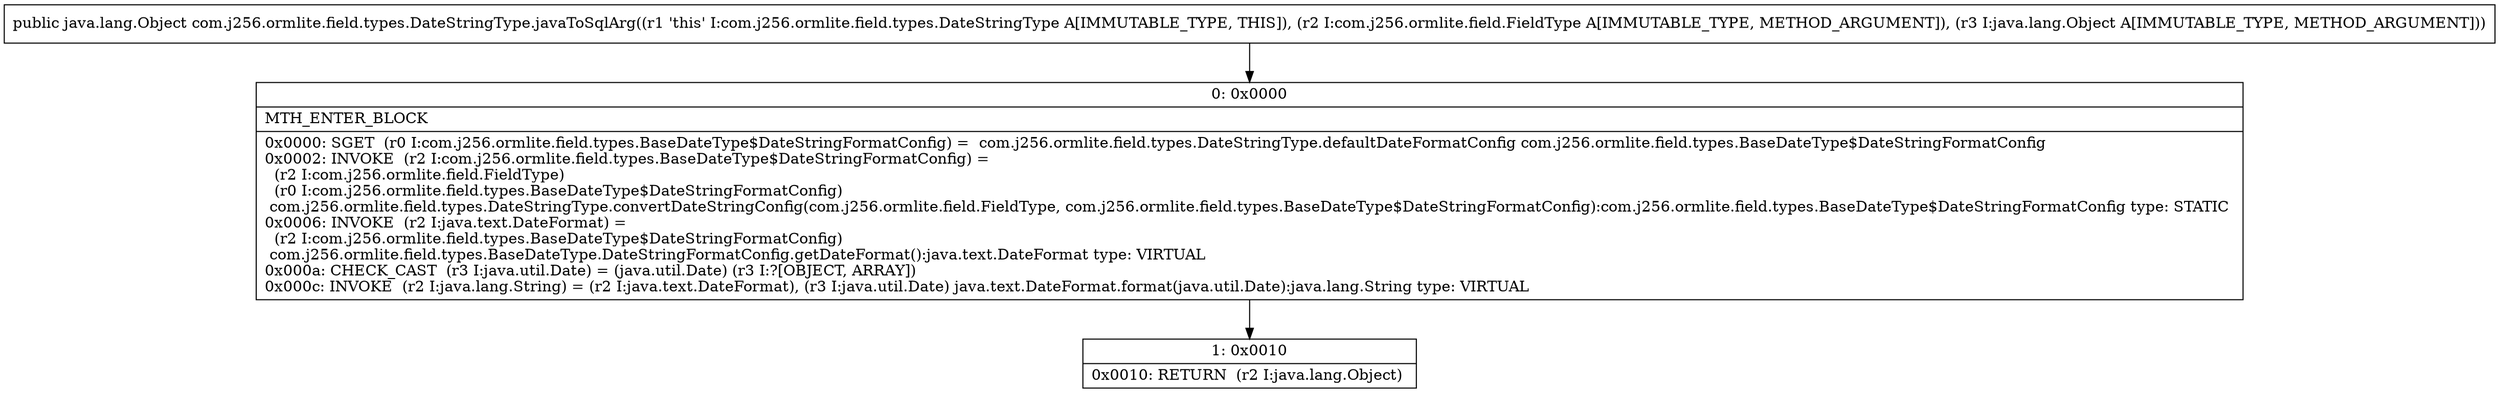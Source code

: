 digraph "CFG forcom.j256.ormlite.field.types.DateStringType.javaToSqlArg(Lcom\/j256\/ormlite\/field\/FieldType;Ljava\/lang\/Object;)Ljava\/lang\/Object;" {
Node_0 [shape=record,label="{0\:\ 0x0000|MTH_ENTER_BLOCK\l|0x0000: SGET  (r0 I:com.j256.ormlite.field.types.BaseDateType$DateStringFormatConfig) =  com.j256.ormlite.field.types.DateStringType.defaultDateFormatConfig com.j256.ormlite.field.types.BaseDateType$DateStringFormatConfig \l0x0002: INVOKE  (r2 I:com.j256.ormlite.field.types.BaseDateType$DateStringFormatConfig) = \l  (r2 I:com.j256.ormlite.field.FieldType)\l  (r0 I:com.j256.ormlite.field.types.BaseDateType$DateStringFormatConfig)\l com.j256.ormlite.field.types.DateStringType.convertDateStringConfig(com.j256.ormlite.field.FieldType, com.j256.ormlite.field.types.BaseDateType$DateStringFormatConfig):com.j256.ormlite.field.types.BaseDateType$DateStringFormatConfig type: STATIC \l0x0006: INVOKE  (r2 I:java.text.DateFormat) = \l  (r2 I:com.j256.ormlite.field.types.BaseDateType$DateStringFormatConfig)\l com.j256.ormlite.field.types.BaseDateType.DateStringFormatConfig.getDateFormat():java.text.DateFormat type: VIRTUAL \l0x000a: CHECK_CAST  (r3 I:java.util.Date) = (java.util.Date) (r3 I:?[OBJECT, ARRAY]) \l0x000c: INVOKE  (r2 I:java.lang.String) = (r2 I:java.text.DateFormat), (r3 I:java.util.Date) java.text.DateFormat.format(java.util.Date):java.lang.String type: VIRTUAL \l}"];
Node_1 [shape=record,label="{1\:\ 0x0010|0x0010: RETURN  (r2 I:java.lang.Object) \l}"];
MethodNode[shape=record,label="{public java.lang.Object com.j256.ormlite.field.types.DateStringType.javaToSqlArg((r1 'this' I:com.j256.ormlite.field.types.DateStringType A[IMMUTABLE_TYPE, THIS]), (r2 I:com.j256.ormlite.field.FieldType A[IMMUTABLE_TYPE, METHOD_ARGUMENT]), (r3 I:java.lang.Object A[IMMUTABLE_TYPE, METHOD_ARGUMENT])) }"];
MethodNode -> Node_0;
Node_0 -> Node_1;
}

